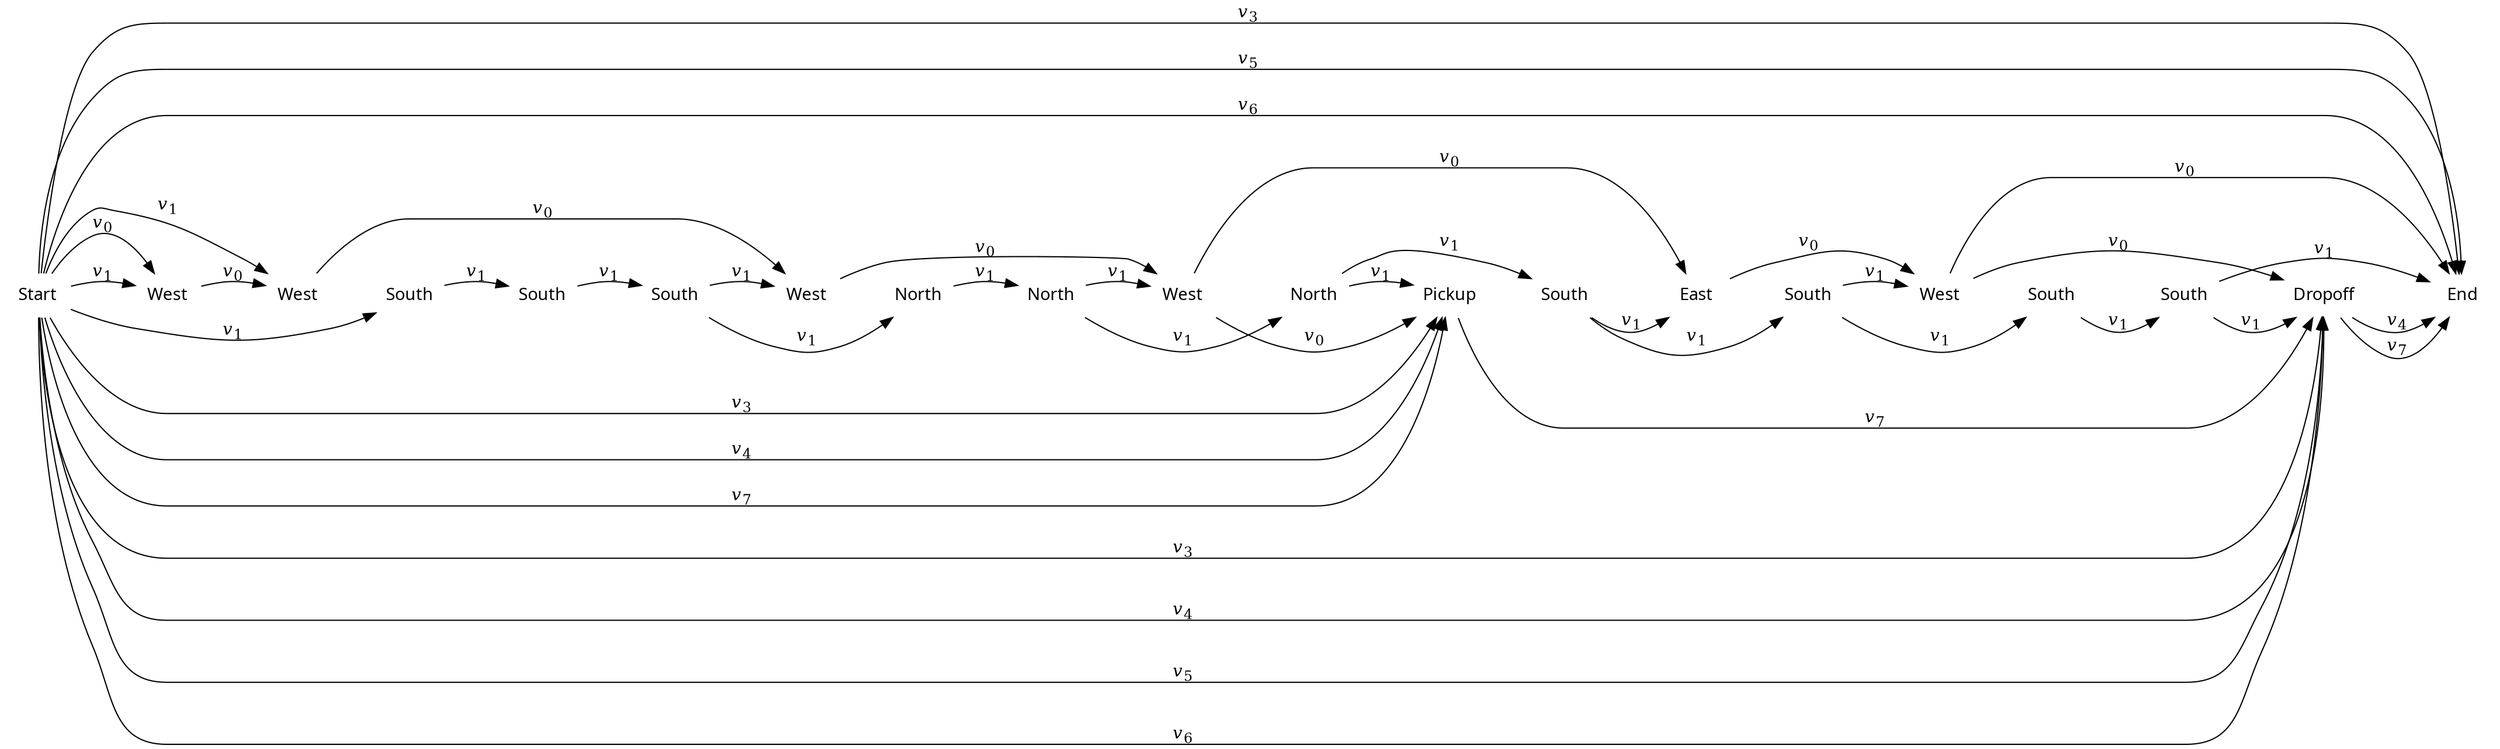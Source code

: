 digraph cat {
rankdir=LR
node [shape=plaintext]
edge [arrowhead=normal]

0 [label="Start",fontname="sans"]
1 [label="West",fontname="sans"]
2 [label="West",fontname="sans"]
3 [label="South",fontname="sans"]
4 [label="South",fontname="sans"]
5 [label="South",fontname="sans"]
6 [label="West",fontname="sans"]
7 [label="North",fontname="sans"]
8 [label="North",fontname="sans"]
9 [label="West",fontname="sans"]
10 [label="North",fontname="sans"]
11 [label="Pickup",fontname="sans"]
12 [label="South",fontname="sans"]
13 [label="East",fontname="sans"]
14 [label="South",fontname="sans"]
15 [label="West",fontname="sans"]
16 [label="South",fontname="sans"]
17 [label="South",fontname="sans"]
18 [label="Dropoff",fontname="sans"]
19 [label="End",fontname="sans"]

0 -> 1 [label=<<i>v</i><sub>0</sub>>]
0 -> 1 [label=<<i>v</i><sub>1</sub>>]
0 -> 2 [label=<<i>v</i><sub>1</sub>>]
0 -> 3 [label=<<i>v</i><sub>1</sub>>]
0 -> 11 [label=<<i>v</i><sub>3</sub>>]
0 -> 18 [label=<<i>v</i><sub>3</sub>>]
0 -> 19 [label=<<i>v</i><sub>3</sub>>]
0 -> 11 [label=<<i>v</i><sub>4</sub>>]
0 -> 18 [label=<<i>v</i><sub>4</sub>>]
0 -> 18 [label=<<i>v</i><sub>5</sub>>]
0 -> 19 [label=<<i>v</i><sub>5</sub>>]
0 -> 18 [label=<<i>v</i><sub>6</sub>>]
0 -> 19 [label=<<i>v</i><sub>6</sub>>]
0 -> 11 [label=<<i>v</i><sub>7</sub>>]
1 -> 2 [label=<<i>v</i><sub>0</sub>>]
2 -> 6 [label=<<i>v</i><sub>0</sub>>]
3 -> 4 [label=<<i>v</i><sub>1</sub>>]
4 -> 5 [label=<<i>v</i><sub>1</sub>>]
5 -> 6 [label=<<i>v</i><sub>1</sub>>]
5 -> 7 [label=<<i>v</i><sub>1</sub>>]
6 -> 9 [label=<<i>v</i><sub>0</sub>>]
7 -> 8 [label=<<i>v</i><sub>1</sub>>]
8 -> 9 [label=<<i>v</i><sub>1</sub>>]
8 -> 10 [label=<<i>v</i><sub>1</sub>>]
9 -> 11 [label=<<i>v</i><sub>0</sub>>]
9 -> 13 [label=<<i>v</i><sub>0</sub>>]
10 -> 11 [label=<<i>v</i><sub>1</sub>>]
10 -> 12 [label=<<i>v</i><sub>1</sub>>]
11 -> 18 [label=<<i>v</i><sub>7</sub>>]
12 -> 13 [label=<<i>v</i><sub>1</sub>>]
12 -> 14 [label=<<i>v</i><sub>1</sub>>]
13 -> 15 [label=<<i>v</i><sub>0</sub>>]
14 -> 15 [label=<<i>v</i><sub>1</sub>>]
14 -> 16 [label=<<i>v</i><sub>1</sub>>]
15 -> 18 [label=<<i>v</i><sub>0</sub>>]
15 -> 19 [label=<<i>v</i><sub>0</sub>>]
16 -> 17 [label=<<i>v</i><sub>1</sub>>]
17 -> 18 [label=<<i>v</i><sub>1</sub>>]
17 -> 19 [label=<<i>v</i><sub>1</sub>>]
18 -> 19 [label=<<i>v</i><sub>4</sub>>]
18 -> 19 [label=<<i>v</i><sub>7</sub>>]

# To line up the actions
0 -> 1 [weight=100,style=invis]
1 -> 2 [weight=100,style=invis]
2 -> 3 [weight=100,style=invis]
3 -> 4 [weight=100,style=invis]
4 -> 5 [weight=100,style=invis]
5 -> 6 [weight=100,style=invis]
6 -> 7 [weight=100,style=invis]
7 -> 8 [weight=100,style=invis]
8 -> 9 [weight=100,style=invis]
9 -> 10 [weight=100,style=invis]
10 -> 11 [weight=100,style=invis]
11 -> 12 [weight=100,style=invis]
12 -> 13 [weight=100,style=invis]
13 -> 14 [weight=100,style=invis]
14 -> 15 [weight=100,style=invis]
15 -> 16 [weight=100,style=invis]
16 -> 17 [weight=100,style=invis]
17 -> 18 [weight=100,style=invis]
18 -> 19 [weight=100,style=invis]
}
